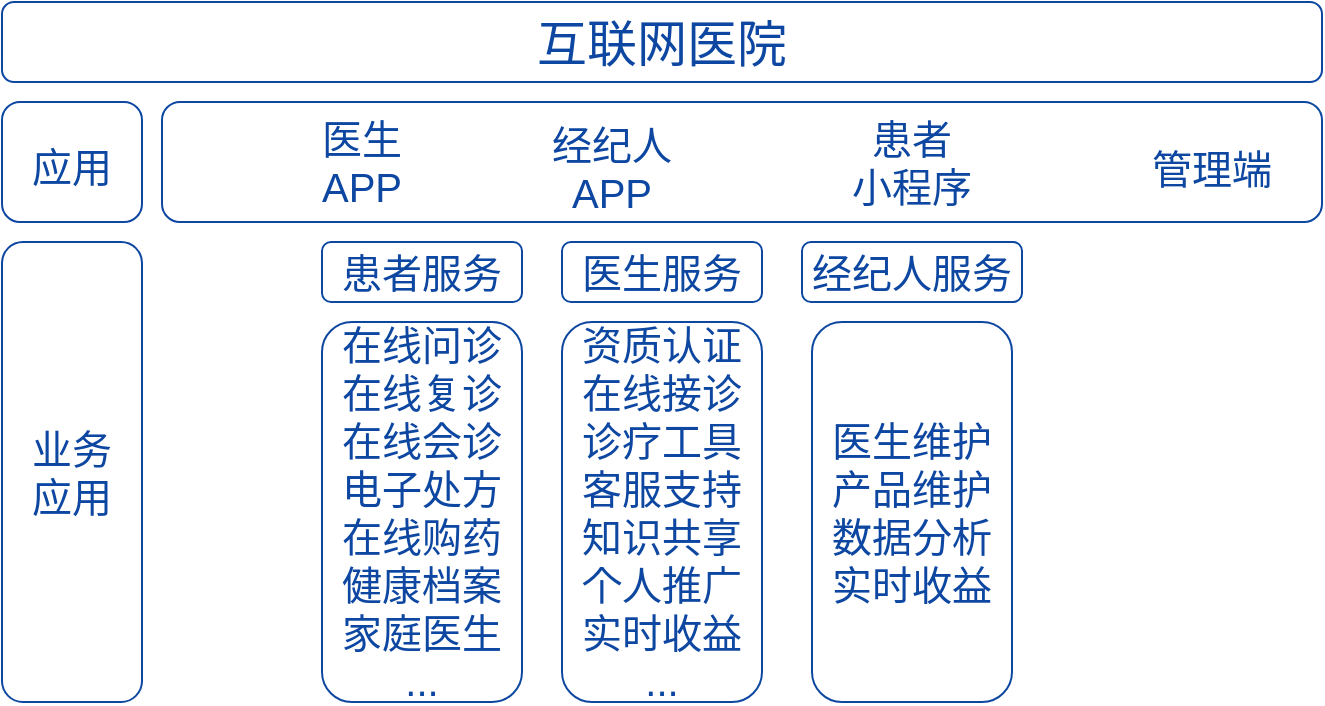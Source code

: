 <mxfile version="20.1.3" type="github">
  <diagram id="KP49BWcJ2xEg14fMhSnt" name="第 1 页">
    <mxGraphModel dx="1422" dy="762" grid="1" gridSize="10" guides="1" tooltips="1" connect="1" arrows="1" fold="1" page="1" pageScale="1" pageWidth="827" pageHeight="1169" math="0" shadow="0">
      <root>
        <mxCell id="0" />
        <mxCell id="1" parent="0" />
        <mxCell id="OpCwgLtP3gKo1lzQ5iub-1" value="&lt;font color=&quot;#0d47a1&quot; style=&quot;font-size: 25px;&quot;&gt;互联网医院&lt;/font&gt;" style="rounded=1;whiteSpace=wrap;html=1;strokeColor=#0D47A1;" vertex="1" parent="1">
          <mxGeometry x="90" y="160" width="660" height="40" as="geometry" />
        </mxCell>
        <mxCell id="OpCwgLtP3gKo1lzQ5iub-2" value="&lt;span style=&quot;font-size: 20px;&quot;&gt;应用&lt;/span&gt;" style="rounded=1;whiteSpace=wrap;html=1;fontSize=25;fontColor=#0D47A1;strokeColor=#0D47A1;" vertex="1" parent="1">
          <mxGeometry x="90" y="210" width="70" height="60" as="geometry" />
        </mxCell>
        <mxCell id="OpCwgLtP3gKo1lzQ5iub-3" value="" style="rounded=1;whiteSpace=wrap;html=1;fontSize=20;fontColor=#0D47A1;strokeColor=#0D47A1;" vertex="1" parent="1">
          <mxGeometry x="170" y="210" width="580" height="60" as="geometry" />
        </mxCell>
        <mxCell id="OpCwgLtP3gKo1lzQ5iub-10" value="" style="shape=image;html=1;verticalAlign=top;verticalLabelPosition=bottom;labelBackgroundColor=#ffffff;imageAspect=0;aspect=fixed;image=https://cdn2.iconfinder.com/data/icons/mobile-and-internet-business/505/sms-128.png;fontSize=20;fontColor=#0D47A1;strokeColor=#0D47A1;" vertex="1" parent="1">
          <mxGeometry x="200" y="215" width="50" height="50" as="geometry" />
        </mxCell>
        <mxCell id="OpCwgLtP3gKo1lzQ5iub-11" value="医生APP" style="text;html=1;strokeColor=none;fillColor=none;align=center;verticalAlign=middle;whiteSpace=wrap;rounded=0;fontSize=20;fontColor=#0D47A1;" vertex="1" parent="1">
          <mxGeometry x="240" y="225" width="60" height="30" as="geometry" />
        </mxCell>
        <mxCell id="OpCwgLtP3gKo1lzQ5iub-12" value="" style="shape=image;html=1;verticalAlign=top;verticalLabelPosition=bottom;labelBackgroundColor=#ffffff;imageAspect=0;aspect=fixed;image=https://cdn2.iconfinder.com/data/icons/mobile-and-internet-business/505/sms-128.png;fontSize=20;fontColor=#0D47A1;strokeColor=#0D47A1;" vertex="1" parent="1">
          <mxGeometry x="320" y="215" width="50" height="50" as="geometry" />
        </mxCell>
        <mxCell id="OpCwgLtP3gKo1lzQ5iub-13" value="经纪人APP" style="text;html=1;strokeColor=none;fillColor=none;align=center;verticalAlign=middle;whiteSpace=wrap;rounded=0;fontSize=20;fontColor=#0D47A1;" vertex="1" parent="1">
          <mxGeometry x="360" y="225" width="70" height="35" as="geometry" />
        </mxCell>
        <mxCell id="OpCwgLtP3gKo1lzQ5iub-14" value="" style="shape=image;html=1;verticalAlign=top;verticalLabelPosition=bottom;labelBackgroundColor=#ffffff;imageAspect=0;aspect=fixed;image=https://cdn4.iconfinder.com/data/icons/socialcones/508/WeChat-128.png;fontSize=20;fontColor=#0D47A1;strokeColor=#0D47A1;" vertex="1" parent="1">
          <mxGeometry x="460" y="222.5" width="40" height="40" as="geometry" />
        </mxCell>
        <mxCell id="OpCwgLtP3gKo1lzQ5iub-15" value="患者&lt;br&gt;小程序" style="text;html=1;strokeColor=none;fillColor=none;align=center;verticalAlign=middle;whiteSpace=wrap;rounded=0;fontSize=20;fontColor=#0D47A1;" vertex="1" parent="1">
          <mxGeometry x="510" y="222.5" width="70" height="35" as="geometry" />
        </mxCell>
        <mxCell id="OpCwgLtP3gKo1lzQ5iub-16" value="" style="shape=image;html=1;verticalAlign=top;verticalLabelPosition=bottom;labelBackgroundColor=#ffffff;imageAspect=0;aspect=fixed;image=https://cdn3.iconfinder.com/data/icons/colorstroked/FireFox.png;fontSize=20;fontColor=#0D47A1;strokeColor=#0D47A1;" vertex="1" parent="1">
          <mxGeometry x="610" y="217.5" width="50" height="50" as="geometry" />
        </mxCell>
        <mxCell id="OpCwgLtP3gKo1lzQ5iub-17" value="管理端" style="text;html=1;strokeColor=none;fillColor=none;align=center;verticalAlign=middle;whiteSpace=wrap;rounded=0;fontSize=20;fontColor=#0D47A1;" vertex="1" parent="1">
          <mxGeometry x="660" y="225" width="70" height="35" as="geometry" />
        </mxCell>
        <mxCell id="OpCwgLtP3gKo1lzQ5iub-19" value="业务&lt;br&gt;应用" style="rounded=1;whiteSpace=wrap;html=1;fontSize=20;fontColor=#0D47A1;strokeColor=#0D47A1;" vertex="1" parent="1">
          <mxGeometry x="90" y="280" width="70" height="230" as="geometry" />
        </mxCell>
        <mxCell id="OpCwgLtP3gKo1lzQ5iub-20" value="患者服务" style="rounded=1;whiteSpace=wrap;html=1;fontSize=20;fontColor=#0D47A1;strokeColor=#0D47A1;" vertex="1" parent="1">
          <mxGeometry x="250" y="280" width="100" height="30" as="geometry" />
        </mxCell>
        <mxCell id="OpCwgLtP3gKo1lzQ5iub-21" value="在线问诊&lt;br&gt;在线复诊&lt;br&gt;在线会诊&lt;br&gt;电子处方&lt;br&gt;在线购药&lt;br&gt;健康档案家庭医生&lt;br&gt;..." style="rounded=1;whiteSpace=wrap;html=1;fontSize=20;fontColor=#0D47A1;strokeColor=#0D47A1;" vertex="1" parent="1">
          <mxGeometry x="250" y="320" width="100" height="190" as="geometry" />
        </mxCell>
        <mxCell id="OpCwgLtP3gKo1lzQ5iub-22" value="医生服务" style="rounded=1;whiteSpace=wrap;html=1;fontSize=20;fontColor=#0D47A1;strokeColor=#0D47A1;" vertex="1" parent="1">
          <mxGeometry x="370" y="280" width="100" height="30" as="geometry" />
        </mxCell>
        <mxCell id="OpCwgLtP3gKo1lzQ5iub-23" value="资质认证&lt;br&gt;在线接诊&lt;br&gt;诊疗工具&lt;br&gt;客服支持&lt;br&gt;知识共享&lt;br&gt;个人推广&lt;br&gt;实时收益&lt;br&gt;..." style="rounded=1;whiteSpace=wrap;html=1;fontSize=20;fontColor=#0D47A1;strokeColor=#0D47A1;" vertex="1" parent="1">
          <mxGeometry x="370" y="320" width="100" height="190" as="geometry" />
        </mxCell>
        <mxCell id="OpCwgLtP3gKo1lzQ5iub-24" value="经纪人服务" style="rounded=1;whiteSpace=wrap;html=1;fontSize=20;fontColor=#0D47A1;strokeColor=#0D47A1;" vertex="1" parent="1">
          <mxGeometry x="490" y="280" width="110" height="30" as="geometry" />
        </mxCell>
        <mxCell id="OpCwgLtP3gKo1lzQ5iub-25" value="医生维护&lt;br&gt;产品维护&lt;br&gt;数据分析&lt;br&gt;实时收益" style="rounded=1;whiteSpace=wrap;html=1;fontSize=20;fontColor=#0D47A1;strokeColor=#0D47A1;" vertex="1" parent="1">
          <mxGeometry x="495" y="320" width="100" height="190" as="geometry" />
        </mxCell>
      </root>
    </mxGraphModel>
  </diagram>
</mxfile>
